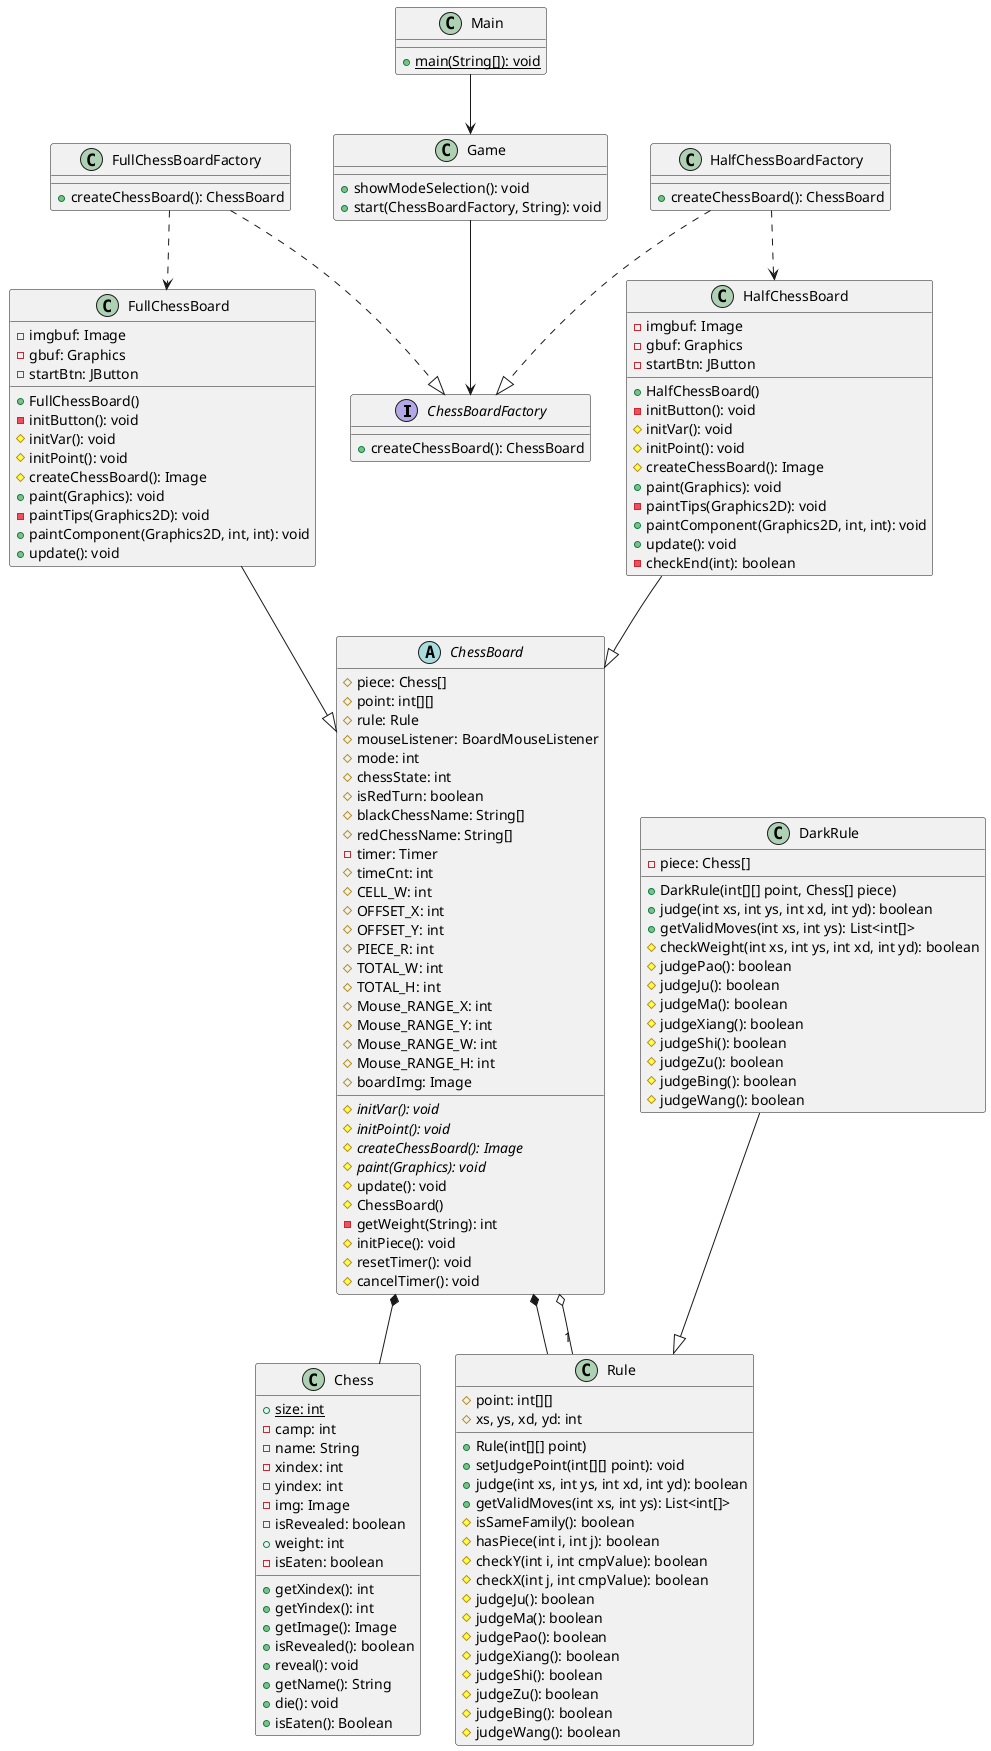 @startuml ChineseChess

' 定義介面和抽象類
interface ChessBoardFactory {
    + createChessBoard(): ChessBoard
}

abstract class ChessBoard {
    # piece: Chess[]
    # point: int[][]
    # rule: Rule
    # mouseListener: BoardMouseListener
    # mode: int
    # chessState: int
    # isRedTurn: boolean
    # blackChessName: String[]
    # redChessName: String[]
    - timer: Timer
    # timeCnt: int
    # CELL_W: int
    # OFFSET_X: int
    # OFFSET_Y: int
    # PIECE_R: int
    # TOTAL_W: int
    # TOTAL_H: int
    # Mouse_RANGE_X: int
    # Mouse_RANGE_Y: int
    # Mouse_RANGE_W: int
    # Mouse_RANGE_H: int
    # boardImg: Image

    # {abstract} initVar(): void
    # {abstract} initPoint(): void
    # {abstract} createChessBoard(): Image
    # {abstract} paint(Graphics): void
    # update(): void
    # ChessBoard()
    - getWeight(String): int
    # initPiece(): void
    # resetTimer(): void
    # cancelTimer(): void
}

' 定義基本類別
class Chess {
    + {static} size: int
    - camp: int
    - name: String
    - xindex: int
    - yindex: int
    - img: Image
    - isRevealed: boolean
    + weight: int
    - isEaten: boolean
    + getXindex(): int
    + getYindex(): int
    + getImage(): Image
    + isRevealed(): boolean
    + reveal(): void
    + getName(): String
    + die(): void
    + isEaten(): Boolean
}

class Rule {
    # point: int[][]
    + Rule(int[][] point)
    # xs, ys, xd, yd: int
    + setJudgePoint(int[][] point): void
    + judge(int xs, int ys, int xd, int yd): boolean
    + getValidMoves(int xs, int ys): List<int[]>
    # isSameFamily(): boolean
    # hasPiece(int i, int j): boolean
    # checkY(int i, int cmpValue): boolean
    # checkX(int j, int cmpValue): boolean
    # judgeJu(): boolean
    # judgeMa(): boolean
    # judgePao(): boolean
    # judgeXiang(): boolean
    # judgeShi(): boolean
    # judgeZu(): boolean
    # judgeBing(): boolean
    # judgeWang(): boolean
}

class DarkRule {
    - piece: Chess[]
    + DarkRule(int[][] point, Chess[] piece)
    + judge(int xs, int ys, int xd, int yd): boolean
    + getValidMoves(int xs, int ys): List<int[]>
    # checkWeight(int xs, int ys, int xd, int yd): boolean
    # judgePao(): boolean
    # judgeJu(): boolean
    # judgeMa(): boolean
    # judgeXiang(): boolean
    # judgeShi(): boolean
    # judgeZu(): boolean
    # judgeBing(): boolean
    # judgeWang(): boolean
}

class Game {
    + showModeSelection(): void
    + start(ChessBoardFactory, String): void
}

class Main {
    + {static} main(String[]): void
}

class FullChessBoard {
    - imgbuf: Image
    - gbuf: Graphics
    - startBtn: JButton
    + FullChessBoard()
    - initButton(): void
    # initVar(): void
    # initPoint(): void
    # createChessBoard(): Image
    + paint(Graphics): void
    - paintTips(Graphics2D): void
    + paintComponent(Graphics2D, int, int): void
    + update(): void
}

class HalfChessBoard {
    - imgbuf: Image
    - gbuf: Graphics
    - startBtn: JButton
    + HalfChessBoard()
    - initButton(): void
    # initVar(): void
    # initPoint(): void
    # createChessBoard(): Image
    + paint(Graphics): void
    - paintTips(Graphics2D): void
    + paintComponent(Graphics2D, int, int): void
    + update(): void
    - checkEnd(int): boolean
}

class FullChessBoardFactory {
    + createChessBoard(): ChessBoard
}

class HalfChessBoardFactory {
    + createChessBoard(): ChessBoard
}

' 關係定義
' 組合關係（實心菱形）
ChessBoard *-- Chess
ChessBoard *-- Rule

' 繼承關係（空心箭頭）
DarkRule --|> Rule
FullChessBoard --|> ChessBoard
HalfChessBoard --|> ChessBoard
FullChessBoardFactory ..|> ChessBoardFactory
HalfChessBoardFactory ..|> ChessBoardFactory

' 關聯關係（箭頭）
Game --> ChessBoardFactory
Main --> Game

' 依賴關係（虛線箭頭）
FullChessBoardFactory ..> FullChessBoard
HalfChessBoardFactory ..> HalfChessBoard

' 聚合關係（空心菱形）
ChessBoard o-- "1" Rule

@enduml